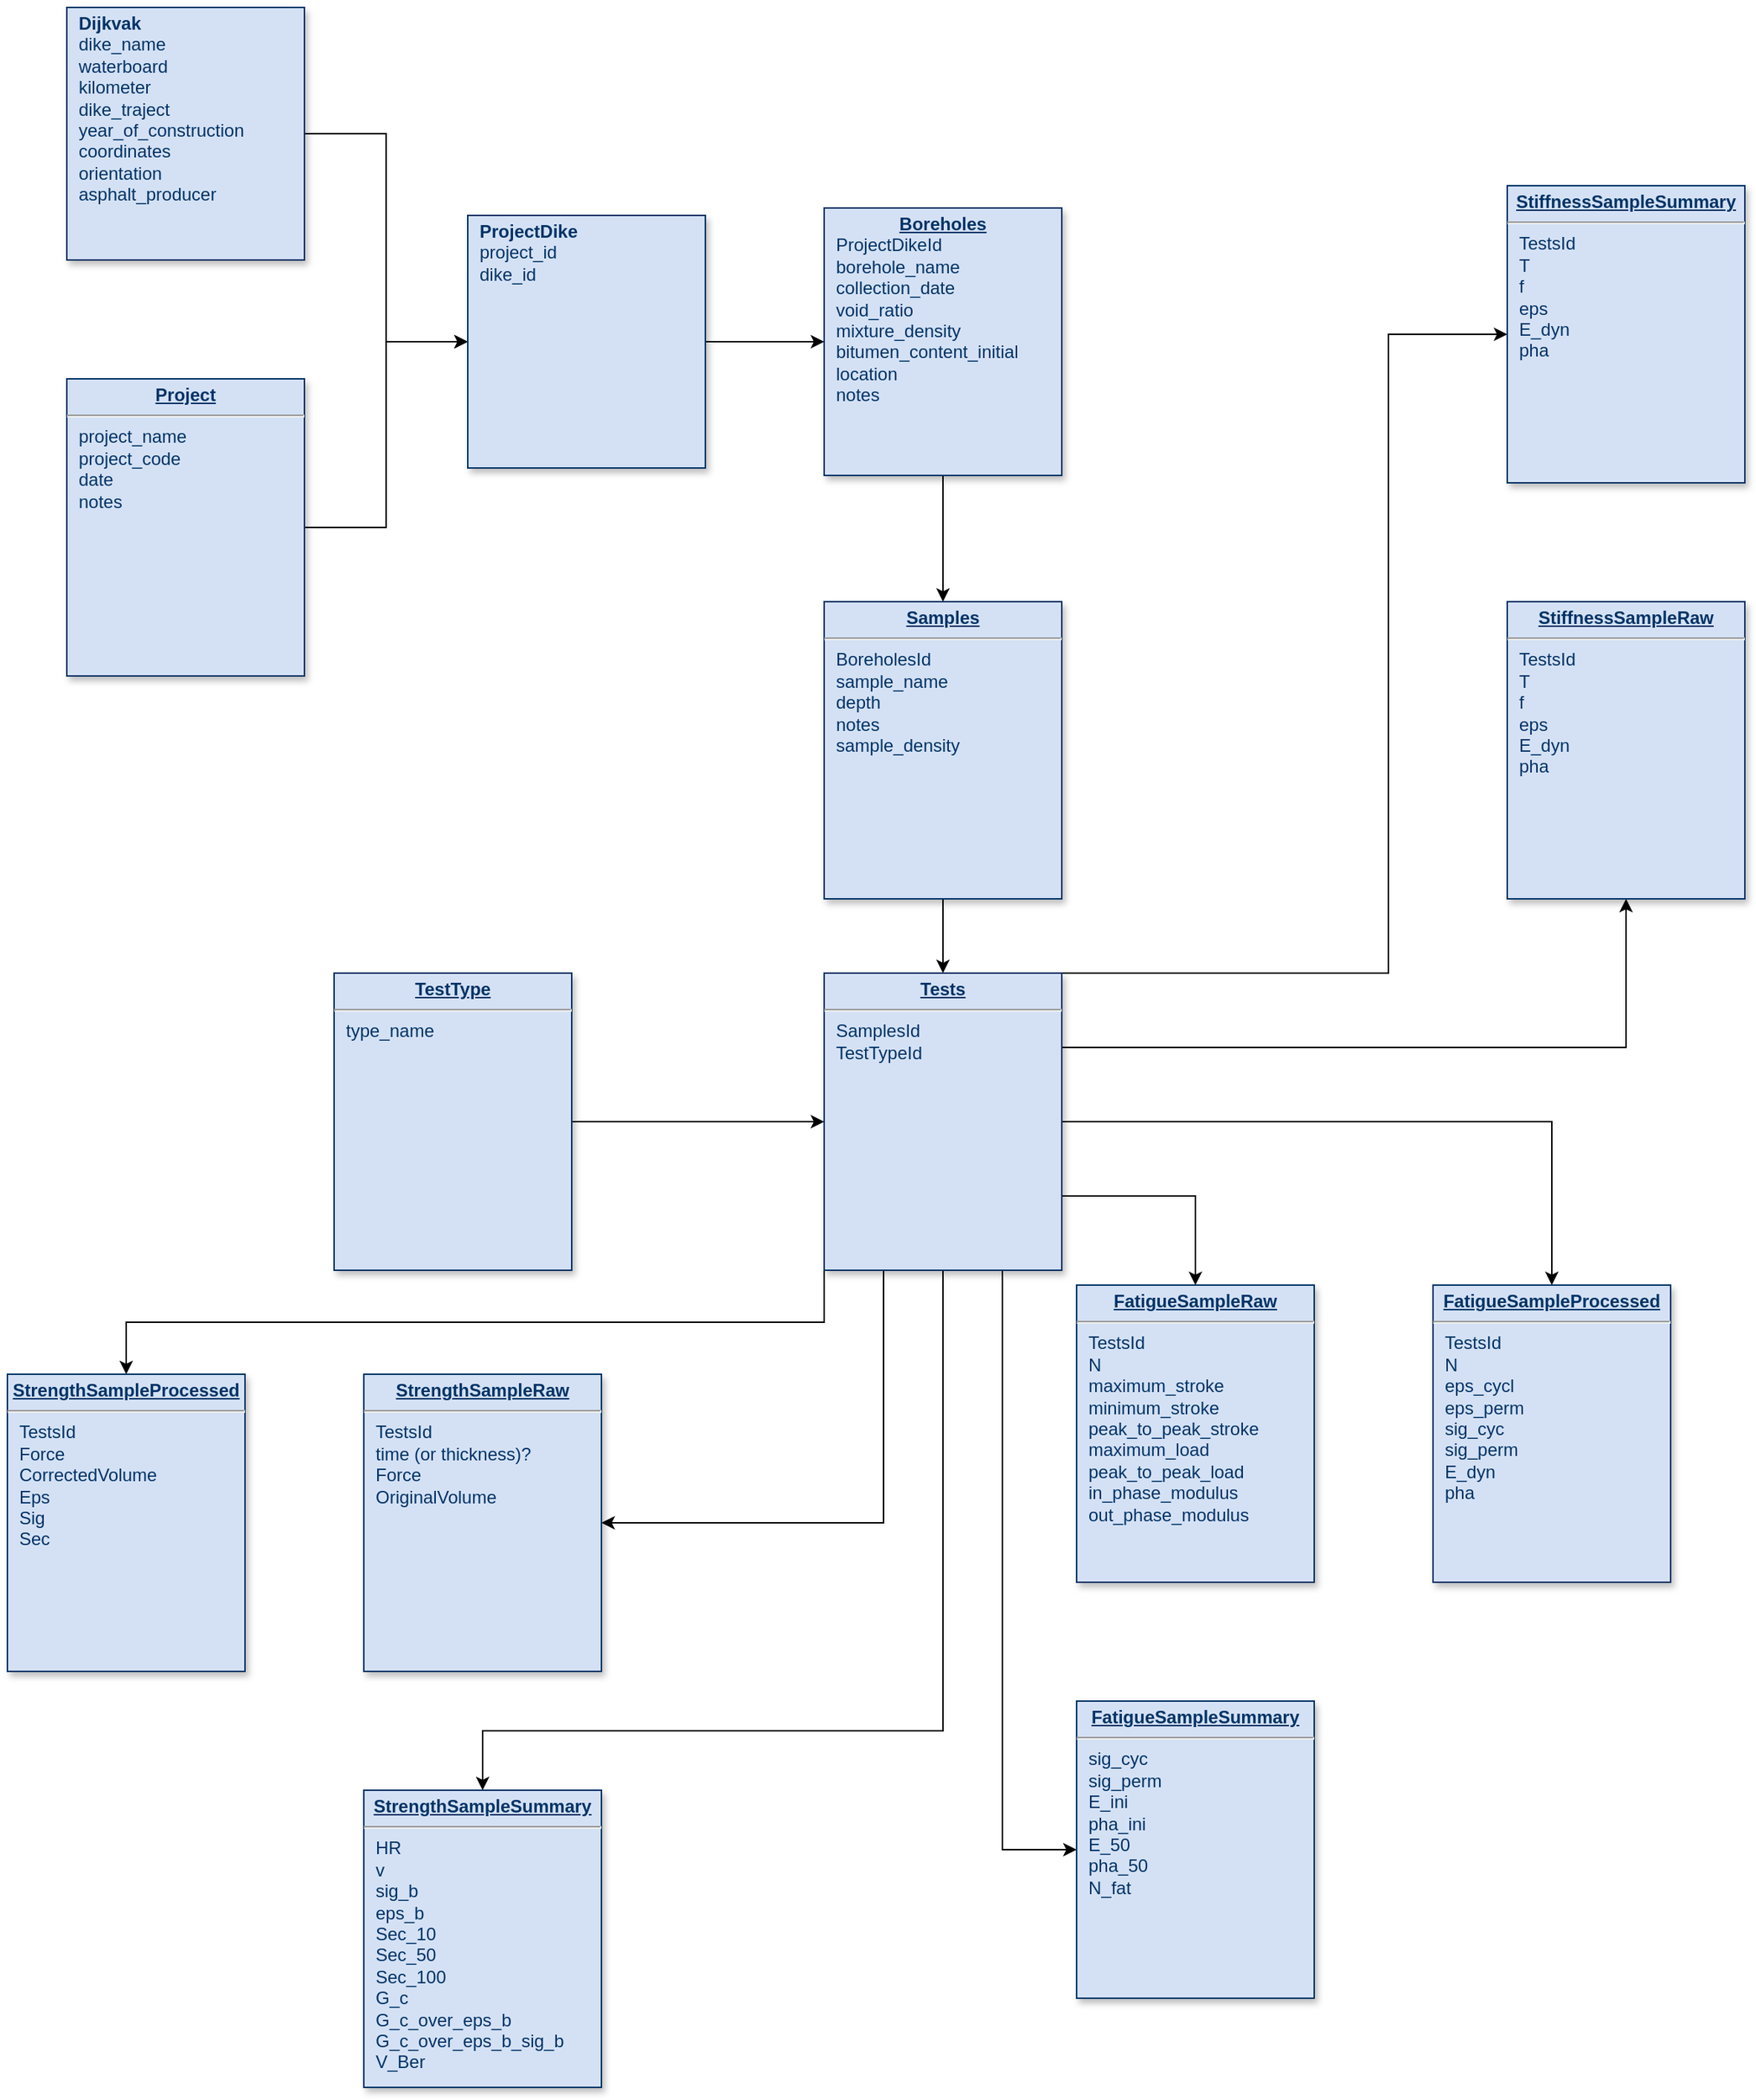 <mxfile version="28.0.4">
  <diagram name="Page-1" id="efa7a0a1-bf9b-a30e-e6df-94a7791c09e9">
    <mxGraphModel dx="1021" dy="646" grid="1" gridSize="10" guides="1" tooltips="1" connect="1" arrows="1" fold="1" page="1" pageScale="1" pageWidth="826" pageHeight="1169" background="none" math="0" shadow="0">
      <root>
        <mxCell id="0" />
        <mxCell id="1" parent="0" />
        <mxCell id="B-Nv5do9_sPh1su200eB-57" style="edgeStyle=orthogonalEdgeStyle;rounded=0;orthogonalLoop=1;jettySize=auto;html=1;" edge="1" parent="1" source="22">
          <mxGeometry relative="1" as="geometry">
            <mxPoint x="790" y="460" as="targetPoint" />
          </mxGeometry>
        </mxCell>
        <mxCell id="22" value="&lt;p style=&quot;margin: 0px; margin-top: 4px; text-align: center; text-decoration: underline;&quot;&gt;&lt;strong&gt;Boreholes&lt;/strong&gt;&lt;/p&gt;&lt;p style=&quot;margin: 0px; margin-left: 8px;&quot;&gt;&lt;span style=&quot;background-color: transparent; color: light-dark(rgb(0, 51, 102), rgb(161, 205, 249));&quot;&gt;ProjectDikeId&lt;/span&gt;&lt;/p&gt;&lt;p style=&quot;margin: 0px; margin-left: 8px;&quot;&gt;&lt;span style=&quot;background-color: transparent; color: light-dark(rgb(0, 51, 102), rgb(161, 205, 249));&quot;&gt;borehole_name&lt;/span&gt;&lt;/p&gt;&lt;p style=&quot;margin: 0px; margin-left: 8px;&quot;&gt;&lt;span style=&quot;background-color: transparent; color: light-dark(rgb(0, 51, 102), rgb(161, 205, 249));&quot;&gt;collection_date&lt;/span&gt;&lt;/p&gt;&lt;p style=&quot;margin: 0px; margin-left: 8px;&quot;&gt;&lt;span style=&quot;background-color: transparent; color: light-dark(rgb(0, 51, 102), rgb(161, 205, 249));&quot;&gt;void_ratio&lt;/span&gt;&lt;/p&gt;&lt;p style=&quot;margin: 0px; margin-left: 8px;&quot;&gt;mixture_density&lt;/p&gt;&lt;p style=&quot;margin: 0px; margin-left: 8px;&quot;&gt;bitumen_content_initial&lt;/p&gt;&lt;p style=&quot;margin: 0px; margin-left: 8px;&quot;&gt;&lt;span style=&quot;background-color: transparent; color: light-dark(rgb(0, 51, 102), rgb(161, 205, 249));&quot;&gt;location&lt;/span&gt;&lt;/p&gt;&lt;p style=&quot;margin: 0px; margin-left: 8px;&quot;&gt;&lt;span style=&quot;background-color: transparent; color: light-dark(rgb(0, 51, 102), rgb(161, 205, 249));&quot;&gt;notes&lt;/span&gt;&lt;/p&gt;&lt;p style=&quot;margin: 0px; margin-left: 8px;&quot;&gt;&lt;br&gt;&lt;/p&gt;&lt;p style=&quot;margin: 0px; margin-left: 8px;&quot;&gt;&lt;br&gt;&lt;/p&gt;&lt;p style=&quot;margin: 0px; margin-left: 8px;&quot;&gt;&lt;br&gt;&lt;/p&gt;&lt;p style=&quot;margin: 0px; margin-left: 8px;&quot;&gt;&lt;br&gt;&lt;/p&gt;" style="verticalAlign=top;align=left;overflow=fill;fontSize=12;fontFamily=Helvetica;html=1;strokeColor=#003366;shadow=1;fillColor=#D4E1F5;fontColor=#003366" parent="1" vertex="1">
          <mxGeometry x="710" y="195" width="160" height="180" as="geometry" />
        </mxCell>
        <mxCell id="B-Nv5do9_sPh1su200eB-54" value="" style="edgeStyle=orthogonalEdgeStyle;rounded=0;orthogonalLoop=1;jettySize=auto;html=1;" edge="1" parent="1" source="23" target="B-Nv5do9_sPh1su200eB-53">
          <mxGeometry relative="1" as="geometry" />
        </mxCell>
        <mxCell id="23" value="&lt;p style=&quot;margin: 0px; margin-top: 4px; text-align: center; text-decoration: underline;&quot;&gt;&lt;/p&gt;&lt;p style=&quot;margin: 0px; margin-left: 8px;&quot;&gt;&lt;b&gt;Dijkvak&lt;/b&gt;&lt;/p&gt;&lt;p style=&quot;margin: 0px; margin-left: 8px;&quot;&gt;dike_name&lt;/p&gt;&lt;p style=&quot;margin: 0px; margin-left: 8px;&quot;&gt;waterboard&lt;/p&gt;&lt;p style=&quot;margin: 0px; margin-left: 8px;&quot;&gt;kilometer&lt;/p&gt;&lt;p style=&quot;margin: 0px; margin-left: 8px;&quot;&gt;dike_traject&lt;/p&gt;&lt;p style=&quot;margin: 0px; margin-left: 8px;&quot;&gt;&lt;span style=&quot;background-color: transparent; color: light-dark(rgb(0, 51, 102), rgb(161, 205, 249));&quot;&gt;year_of_construction&lt;/span&gt;&lt;/p&gt;&lt;p style=&quot;margin: 0px; margin-left: 8px;&quot;&gt;&lt;span style=&quot;background-color: transparent; color: light-dark(rgb(0, 51, 102), rgb(161, 205, 249));&quot;&gt;coordinates&lt;/span&gt;&lt;/p&gt;&lt;p style=&quot;margin: 0px; margin-left: 8px;&quot;&gt;&lt;span style=&quot;background-color: transparent; color: light-dark(rgb(0, 51, 102), rgb(161, 205, 249));&quot;&gt;orientation&lt;/span&gt;&lt;/p&gt;&lt;p style=&quot;margin: 0px; margin-left: 8px;&quot;&gt;&lt;span style=&quot;background-color: transparent; color: light-dark(rgb(0, 51, 102), rgb(161, 205, 249));&quot;&gt;asphalt_producer&lt;/span&gt;&lt;/p&gt;" style="verticalAlign=top;align=left;overflow=fill;fontSize=12;fontFamily=Helvetica;html=1;strokeColor=#003366;shadow=1;fillColor=#D4E1F5;fontColor=#003366" parent="1" vertex="1">
          <mxGeometry x="200.0" y="60" width="160" height="170" as="geometry" />
        </mxCell>
        <mxCell id="B-Nv5do9_sPh1su200eB-56" style="edgeStyle=orthogonalEdgeStyle;rounded=0;orthogonalLoop=1;jettySize=auto;html=1;" edge="1" parent="1" source="29" target="B-Nv5do9_sPh1su200eB-53">
          <mxGeometry relative="1" as="geometry" />
        </mxCell>
        <mxCell id="29" value="&lt;p style=&quot;margin: 0px; margin-top: 4px; text-align: center; text-decoration: underline;&quot;&gt;&lt;strong&gt;Project&lt;/strong&gt;&lt;/p&gt;&lt;hr&gt;&lt;p style=&quot;margin: 0px; margin-left: 8px;&quot;&gt;project_name&lt;/p&gt;&lt;p style=&quot;margin: 0px; margin-left: 8px;&quot;&gt;project_code&lt;/p&gt;&lt;p style=&quot;margin: 0px; margin-left: 8px;&quot;&gt;date&lt;/p&gt;&lt;p style=&quot;margin: 0px; margin-left: 8px;&quot;&gt;notes&lt;/p&gt;&lt;p style=&quot;margin: 0px; margin-left: 8px;&quot;&gt;&lt;br&gt;&lt;/p&gt;&lt;p style=&quot;margin: 0px; margin-left: 8px;&quot;&gt;&lt;br&gt;&lt;/p&gt;" style="verticalAlign=top;align=left;overflow=fill;fontSize=12;fontFamily=Helvetica;html=1;strokeColor=#003366;shadow=1;fillColor=#D4E1F5;fontColor=#003366" parent="1" vertex="1">
          <mxGeometry x="200.0" y="310.0" width="160" height="200" as="geometry" />
        </mxCell>
        <mxCell id="B-Nv5do9_sPh1su200eB-55" style="edgeStyle=orthogonalEdgeStyle;rounded=0;orthogonalLoop=1;jettySize=auto;html=1;" edge="1" parent="1" source="B-Nv5do9_sPh1su200eB-53" target="22">
          <mxGeometry relative="1" as="geometry" />
        </mxCell>
        <mxCell id="B-Nv5do9_sPh1su200eB-53" value="&lt;p style=&quot;margin: 0px; margin-top: 4px; text-align: center; text-decoration: underline;&quot;&gt;&lt;/p&gt;&lt;p style=&quot;margin: 0px; margin-left: 8px;&quot;&gt;&lt;span style=&quot;background-color: transparent; color: light-dark(rgb(0, 51, 102), rgb(161, 205, 249));&quot;&gt;&lt;b&gt;ProjectDike&lt;/b&gt;&lt;/span&gt;&lt;/p&gt;&lt;p style=&quot;margin: 0px; margin-left: 8px;&quot;&gt;&lt;span style=&quot;background-color: transparent; color: light-dark(rgb(0, 51, 102), rgb(161, 205, 249));&quot;&gt;project_id&lt;/span&gt;&lt;/p&gt;&lt;p style=&quot;margin: 0px; margin-left: 8px;&quot;&gt;&lt;span style=&quot;background-color: transparent; color: light-dark(rgb(0, 51, 102), rgb(161, 205, 249));&quot;&gt;dike_id&lt;/span&gt;&lt;/p&gt;" style="verticalAlign=top;align=left;overflow=fill;fontSize=12;fontFamily=Helvetica;html=1;strokeColor=#003366;shadow=1;fillColor=#D4E1F5;fontColor=#003366" vertex="1" parent="1">
          <mxGeometry x="470.0" y="200" width="160" height="170" as="geometry" />
        </mxCell>
        <mxCell id="B-Nv5do9_sPh1su200eB-82" value="" style="edgeStyle=orthogonalEdgeStyle;rounded=0;orthogonalLoop=1;jettySize=auto;html=1;" edge="1" parent="1" source="B-Nv5do9_sPh1su200eB-58" target="B-Nv5do9_sPh1su200eB-81">
          <mxGeometry relative="1" as="geometry" />
        </mxCell>
        <mxCell id="B-Nv5do9_sPh1su200eB-58" value="&lt;p style=&quot;margin: 0px; margin-top: 4px; text-align: center; text-decoration: underline;&quot;&gt;&lt;strong&gt;Samples&lt;/strong&gt;&lt;/p&gt;&lt;hr&gt;&lt;p style=&quot;margin: 0px; margin-left: 8px;&quot;&gt;BoreholesId&lt;/p&gt;&lt;p style=&quot;margin: 0px; margin-left: 8px;&quot;&gt;sample_name&lt;/p&gt;&lt;p style=&quot;margin: 0px; margin-left: 8px;&quot;&gt;depth&lt;/p&gt;&lt;p style=&quot;margin: 0px; margin-left: 8px;&quot;&gt;notes&lt;/p&gt;&lt;p style=&quot;margin: 0px; margin-left: 8px;&quot;&gt;sample_density&lt;/p&gt;&lt;p style=&quot;margin: 0px; margin-left: 8px;&quot;&gt;&lt;br&gt;&lt;/p&gt;&lt;p style=&quot;margin: 0px; margin-left: 8px;&quot;&gt;&lt;br&gt;&lt;/p&gt;" style="verticalAlign=top;align=left;overflow=fill;fontSize=12;fontFamily=Helvetica;html=1;strokeColor=#003366;shadow=1;fillColor=#D4E1F5;fontColor=#003366" vertex="1" parent="1">
          <mxGeometry x="710" y="460" width="160" height="200" as="geometry" />
        </mxCell>
        <mxCell id="B-Nv5do9_sPh1su200eB-62" value="" style="edgeStyle=orthogonalEdgeStyle;rounded=0;orthogonalLoop=1;jettySize=auto;html=1;exitX=0;exitY=1;exitDx=0;exitDy=0;" edge="1" parent="1" source="B-Nv5do9_sPh1su200eB-81" target="B-Nv5do9_sPh1su200eB-61">
          <mxGeometry relative="1" as="geometry" />
        </mxCell>
        <mxCell id="B-Nv5do9_sPh1su200eB-64" value="" style="edgeStyle=orthogonalEdgeStyle;rounded=0;orthogonalLoop=1;jettySize=auto;html=1;exitX=0.5;exitY=1;exitDx=0;exitDy=0;" edge="1" parent="1" source="B-Nv5do9_sPh1su200eB-81">
          <mxGeometry relative="1" as="geometry">
            <mxPoint x="480" y="1260" as="targetPoint" />
            <Array as="points">
              <mxPoint x="790" y="1220" />
              <mxPoint x="480" y="1220" />
            </Array>
          </mxGeometry>
        </mxCell>
        <mxCell id="B-Nv5do9_sPh1su200eB-59" value="&lt;p style=&quot;margin: 0px; margin-top: 4px; text-align: center; text-decoration: underline;&quot;&gt;&lt;strong&gt;StrengthSampleRaw&lt;/strong&gt;&lt;/p&gt;&lt;hr&gt;&lt;p style=&quot;margin: 0px; margin-left: 8px;&quot;&gt;TestsId&lt;/p&gt;&lt;p style=&quot;margin: 0px; margin-left: 8px;&quot;&gt;time (or thickness)?&lt;/p&gt;&lt;p style=&quot;margin: 0px; margin-left: 8px;&quot;&gt;Force&lt;/p&gt;&lt;p style=&quot;margin: 0px; margin-left: 8px;&quot;&gt;OriginalVolume&lt;/p&gt;&lt;p style=&quot;margin: 0px; margin-left: 8px;&quot;&gt;&lt;br&gt;&lt;/p&gt;&lt;p style=&quot;margin: 0px; margin-left: 8px;&quot;&gt;&lt;br&gt;&lt;/p&gt;&lt;p style=&quot;margin: 0px; margin-left: 8px;&quot;&gt;&lt;br&gt;&lt;/p&gt;" style="verticalAlign=top;align=left;overflow=fill;fontSize=12;fontFamily=Helvetica;html=1;strokeColor=#003366;shadow=1;fillColor=#D4E1F5;fontColor=#003366" vertex="1" parent="1">
          <mxGeometry x="400" y="980" width="160" height="200" as="geometry" />
        </mxCell>
        <mxCell id="B-Nv5do9_sPh1su200eB-61" value="&lt;p style=&quot;margin: 0px; margin-top: 4px; text-align: center; text-decoration: underline;&quot;&gt;&lt;strong&gt;StrengthSampleProcessed&lt;/strong&gt;&lt;/p&gt;&lt;hr&gt;&lt;p style=&quot;margin: 0px; margin-left: 8px;&quot;&gt;TestsId&lt;/p&gt;&lt;p style=&quot;margin: 0px; margin-left: 8px;&quot;&gt;Force&lt;/p&gt;&lt;p style=&quot;margin: 0px; margin-left: 8px;&quot;&gt;CorrectedVolume&lt;/p&gt;&lt;p style=&quot;margin: 0px; margin-left: 8px;&quot;&gt;Eps&lt;/p&gt;&lt;p style=&quot;margin: 0px; margin-left: 8px;&quot;&gt;Sig&lt;/p&gt;&lt;p style=&quot;margin: 0px; margin-left: 8px;&quot;&gt;Sec&lt;/p&gt;&lt;p style=&quot;margin: 0px; margin-left: 8px;&quot;&gt;&lt;br&gt;&lt;/p&gt;&lt;p style=&quot;margin: 0px; margin-left: 8px;&quot;&gt;&lt;br&gt;&lt;/p&gt;" style="verticalAlign=top;align=left;overflow=fill;fontSize=12;fontFamily=Helvetica;html=1;strokeColor=#003366;shadow=1;fillColor=#D4E1F5;fontColor=#003366" vertex="1" parent="1">
          <mxGeometry x="160" y="980" width="160" height="200" as="geometry" />
        </mxCell>
        <mxCell id="B-Nv5do9_sPh1su200eB-68" value="" style="edgeStyle=orthogonalEdgeStyle;rounded=0;orthogonalLoop=1;jettySize=auto;html=1;exitX=1;exitY=0.5;exitDx=0;exitDy=0;" edge="1" parent="1" source="B-Nv5do9_sPh1su200eB-81" target="B-Nv5do9_sPh1su200eB-67">
          <mxGeometry relative="1" as="geometry" />
        </mxCell>
        <mxCell id="B-Nv5do9_sPh1su200eB-70" value="" style="edgeStyle=orthogonalEdgeStyle;rounded=0;orthogonalLoop=1;jettySize=auto;html=1;exitX=0.75;exitY=1;exitDx=0;exitDy=0;" edge="1" parent="1" source="B-Nv5do9_sPh1su200eB-81" target="B-Nv5do9_sPh1su200eB-69">
          <mxGeometry relative="1" as="geometry">
            <Array as="points">
              <mxPoint x="830" y="1300" />
            </Array>
          </mxGeometry>
        </mxCell>
        <mxCell id="B-Nv5do9_sPh1su200eB-65" value="&lt;p style=&quot;margin: 0px; margin-top: 4px; text-align: center; text-decoration: underline;&quot;&gt;&lt;strong&gt;FatigueSampleRaw&lt;/strong&gt;&lt;/p&gt;&lt;hr&gt;&lt;p style=&quot;margin: 0px; margin-left: 8px;&quot;&gt;TestsId&lt;/p&gt;&lt;p style=&quot;margin: 0px; margin-left: 8px;&quot;&gt;N&lt;/p&gt;&lt;p style=&quot;margin: 0px; margin-left: 8px;&quot;&gt;maximum_stroke&lt;/p&gt;&lt;p style=&quot;margin: 0px; margin-left: 8px;&quot;&gt;minimum_stroke&lt;/p&gt;&lt;p style=&quot;margin: 0px; margin-left: 8px;&quot;&gt;peak_to_peak_stroke&lt;/p&gt;&lt;p style=&quot;margin: 0px; margin-left: 8px;&quot;&gt;maximum_load&lt;/p&gt;&lt;p style=&quot;margin: 0px; margin-left: 8px;&quot;&gt;peak_to_peak_load&lt;/p&gt;&lt;p style=&quot;margin: 0px; margin-left: 8px;&quot;&gt;in_phase_modulus&lt;/p&gt;&lt;p style=&quot;margin: 0px; margin-left: 8px;&quot;&gt;out_phase_modulus&lt;/p&gt;&lt;p style=&quot;margin: 0px; margin-left: 8px;&quot;&gt;&lt;br&gt;&lt;/p&gt;" style="verticalAlign=top;align=left;overflow=fill;fontSize=12;fontFamily=Helvetica;html=1;strokeColor=#003366;shadow=1;fillColor=#D4E1F5;fontColor=#003366" vertex="1" parent="1">
          <mxGeometry x="880" y="920" width="160" height="200" as="geometry" />
        </mxCell>
        <mxCell id="B-Nv5do9_sPh1su200eB-67" value="&lt;p style=&quot;margin: 0px; margin-top: 4px; text-align: center; text-decoration: underline;&quot;&gt;&lt;strong&gt;FatigueSampleProcessed&lt;/strong&gt;&lt;/p&gt;&lt;hr&gt;&lt;p style=&quot;margin: 0px; margin-left: 8px;&quot;&gt;TestsId&lt;/p&gt;&lt;p style=&quot;margin: 0px; margin-left: 8px;&quot;&gt;N&lt;/p&gt;&lt;p style=&quot;margin: 0px; margin-left: 8px;&quot;&gt;eps_cycl&lt;/p&gt;&lt;p style=&quot;margin: 0px; margin-left: 8px;&quot;&gt;eps_perm&lt;/p&gt;&lt;p style=&quot;margin: 0px; margin-left: 8px;&quot;&gt;sig_cyc&lt;/p&gt;&lt;p style=&quot;margin: 0px; margin-left: 8px;&quot;&gt;sig_perm&lt;/p&gt;&lt;p style=&quot;margin: 0px; margin-left: 8px;&quot;&gt;E_dyn&lt;/p&gt;&lt;p style=&quot;margin: 0px; margin-left: 8px;&quot;&gt;pha&lt;/p&gt;&lt;p style=&quot;margin: 0px; margin-left: 8px;&quot;&gt;&lt;br&gt;&lt;/p&gt;" style="verticalAlign=top;align=left;overflow=fill;fontSize=12;fontFamily=Helvetica;html=1;strokeColor=#003366;shadow=1;fillColor=#D4E1F5;fontColor=#003366" vertex="1" parent="1">
          <mxGeometry x="1120" y="920" width="160" height="200" as="geometry" />
        </mxCell>
        <mxCell id="B-Nv5do9_sPh1su200eB-69" value="&lt;p style=&quot;margin: 0px; margin-top: 4px; text-align: center; text-decoration: underline;&quot;&gt;&lt;strong&gt;FatigueSampleSummary&lt;/strong&gt;&lt;/p&gt;&lt;hr&gt;&lt;p style=&quot;margin: 0px; margin-left: 8px;&quot;&gt;sig_cyc&lt;/p&gt;&lt;p style=&quot;margin: 0px; margin-left: 8px;&quot;&gt;sig_perm&lt;/p&gt;&lt;p style=&quot;margin: 0px; margin-left: 8px;&quot;&gt;E_ini&lt;/p&gt;&lt;p style=&quot;margin: 0px; margin-left: 8px;&quot;&gt;pha_ini&lt;/p&gt;&lt;p style=&quot;margin: 0px; margin-left: 8px;&quot;&gt;E_50&lt;/p&gt;&lt;p style=&quot;margin: 0px; margin-left: 8px;&quot;&gt;pha_50&lt;/p&gt;&lt;p style=&quot;margin: 0px; margin-left: 8px;&quot;&gt;N_fat&lt;/p&gt;&lt;p style=&quot;margin: 0px; margin-left: 8px;&quot;&gt;&lt;br&gt;&lt;/p&gt;" style="verticalAlign=top;align=left;overflow=fill;fontSize=12;fontFamily=Helvetica;html=1;strokeColor=#003366;shadow=1;fillColor=#D4E1F5;fontColor=#003366" vertex="1" parent="1">
          <mxGeometry x="880" y="1200" width="160" height="200" as="geometry" />
        </mxCell>
        <mxCell id="B-Nv5do9_sPh1su200eB-75" value="" style="edgeStyle=orthogonalEdgeStyle;rounded=0;orthogonalLoop=1;jettySize=auto;html=1;exitX=1;exitY=0.25;exitDx=0;exitDy=0;" edge="1" parent="1" target="B-Nv5do9_sPh1su200eB-77" source="B-Nv5do9_sPh1su200eB-81">
          <mxGeometry relative="1" as="geometry">
            <mxPoint x="890" y="560" as="sourcePoint" />
          </mxGeometry>
        </mxCell>
        <mxCell id="B-Nv5do9_sPh1su200eB-76" value="" style="edgeStyle=orthogonalEdgeStyle;rounded=0;orthogonalLoop=1;jettySize=auto;html=1;exitX=1;exitY=0;exitDx=0;exitDy=0;" edge="1" parent="1" source="B-Nv5do9_sPh1su200eB-81" target="B-Nv5do9_sPh1su200eB-78">
          <mxGeometry relative="1" as="geometry">
            <Array as="points">
              <mxPoint x="1090" y="710" />
              <mxPoint x="1090" y="280" />
            </Array>
          </mxGeometry>
        </mxCell>
        <mxCell id="B-Nv5do9_sPh1su200eB-77" value="&lt;p style=&quot;margin: 0px; margin-top: 4px; text-align: center; text-decoration: underline;&quot;&gt;&lt;strong&gt;StiffnessSampleRaw&lt;/strong&gt;&lt;/p&gt;&lt;hr&gt;&lt;p style=&quot;margin: 0px; margin-left: 8px;&quot;&gt;TestsId&lt;/p&gt;&lt;p style=&quot;margin: 0px; margin-left: 8px;&quot;&gt;T&lt;/p&gt;&lt;p style=&quot;margin: 0px; margin-left: 8px;&quot;&gt;f&lt;/p&gt;&lt;p style=&quot;margin: 0px; margin-left: 8px;&quot;&gt;eps&lt;/p&gt;&lt;p style=&quot;margin: 0px; margin-left: 8px;&quot;&gt;E_dyn&lt;/p&gt;&lt;p style=&quot;margin: 0px; margin-left: 8px;&quot;&gt;pha&lt;/p&gt;&lt;p style=&quot;margin: 0px; margin-left: 8px;&quot;&gt;&lt;br&gt;&lt;/p&gt;" style="verticalAlign=top;align=left;overflow=fill;fontSize=12;fontFamily=Helvetica;html=1;strokeColor=#003366;shadow=1;fillColor=#D4E1F5;fontColor=#003366" vertex="1" parent="1">
          <mxGeometry x="1170" y="460" width="160" height="200" as="geometry" />
        </mxCell>
        <mxCell id="B-Nv5do9_sPh1su200eB-78" value="&lt;p style=&quot;margin: 0px; margin-top: 4px; text-align: center; text-decoration: underline;&quot;&gt;&lt;strong&gt;StiffnessSampleSummary&lt;/strong&gt;&lt;/p&gt;&lt;hr&gt;&lt;p style=&quot;margin: 0px; margin-left: 8px;&quot;&gt;TestsId&lt;/p&gt;&lt;p style=&quot;margin: 0px; margin-left: 8px;&quot;&gt;T&lt;/p&gt;&lt;p style=&quot;margin: 0px; margin-left: 8px;&quot;&gt;f&lt;/p&gt;&lt;p style=&quot;margin: 0px; margin-left: 8px;&quot;&gt;eps&lt;/p&gt;&lt;p style=&quot;margin: 0px; margin-left: 8px;&quot;&gt;E_dyn&lt;/p&gt;&lt;p style=&quot;margin: 0px; margin-left: 8px;&quot;&gt;pha&lt;/p&gt;&lt;p style=&quot;margin: 0px; margin-left: 8px;&quot;&gt;&lt;br&gt;&lt;/p&gt;" style="verticalAlign=top;align=left;overflow=fill;fontSize=12;fontFamily=Helvetica;html=1;strokeColor=#003366;shadow=1;fillColor=#D4E1F5;fontColor=#003366" vertex="1" parent="1">
          <mxGeometry x="1170" y="180" width="160" height="200" as="geometry" />
        </mxCell>
        <mxCell id="B-Nv5do9_sPh1su200eB-79" value="&lt;p style=&quot;margin: 0px; margin-top: 4px; text-align: center; text-decoration: underline;&quot;&gt;&lt;strong&gt;StrengthSampleSummary&lt;/strong&gt;&lt;/p&gt;&lt;hr&gt;&lt;p style=&quot;margin: 0px; margin-left: 8px;&quot;&gt;HR&lt;/p&gt;&lt;p style=&quot;margin: 0px; margin-left: 8px;&quot;&gt;v&lt;/p&gt;&lt;p style=&quot;margin: 0px; margin-left: 8px;&quot;&gt;sig_b&lt;/p&gt;&lt;p style=&quot;margin: 0px; margin-left: 8px;&quot;&gt;eps_b&lt;/p&gt;&lt;p style=&quot;margin: 0px; margin-left: 8px;&quot;&gt;Sec_10&lt;/p&gt;&lt;p style=&quot;margin: 0px; margin-left: 8px;&quot;&gt;Sec_50&lt;/p&gt;&lt;p style=&quot;margin: 0px; margin-left: 8px;&quot;&gt;Sec_100&lt;/p&gt;&lt;p style=&quot;margin: 0px; margin-left: 8px;&quot;&gt;G_c&lt;/p&gt;&lt;p style=&quot;margin: 0px; margin-left: 8px;&quot;&gt;G_c_over_eps_b&lt;/p&gt;&lt;p style=&quot;margin: 0px; margin-left: 8px;&quot;&gt;G_c_over_eps_b_sig_b&lt;/p&gt;&lt;p style=&quot;margin: 0px; margin-left: 8px;&quot;&gt;V_Ber&lt;/p&gt;&lt;p style=&quot;margin: 0px; margin-left: 8px;&quot;&gt;&lt;br&gt;&lt;/p&gt;&lt;p style=&quot;margin: 0px; margin-left: 8px;&quot;&gt;&lt;br&gt;&lt;/p&gt;&lt;p style=&quot;margin: 0px; margin-left: 8px;&quot;&gt;&lt;br&gt;&lt;/p&gt;" style="verticalAlign=top;align=left;overflow=fill;fontSize=12;fontFamily=Helvetica;html=1;strokeColor=#003366;shadow=1;fillColor=#D4E1F5;fontColor=#003366" vertex="1" parent="1">
          <mxGeometry x="400" y="1260" width="160" height="200" as="geometry" />
        </mxCell>
        <mxCell id="B-Nv5do9_sPh1su200eB-86" style="edgeStyle=orthogonalEdgeStyle;rounded=0;orthogonalLoop=1;jettySize=auto;html=1;entryX=1;entryY=0.5;entryDx=0;entryDy=0;exitX=0.25;exitY=1;exitDx=0;exitDy=0;" edge="1" parent="1" source="B-Nv5do9_sPh1su200eB-81" target="B-Nv5do9_sPh1su200eB-59">
          <mxGeometry relative="1" as="geometry">
            <Array as="points">
              <mxPoint x="750" y="1080" />
            </Array>
          </mxGeometry>
        </mxCell>
        <mxCell id="B-Nv5do9_sPh1su200eB-87" style="edgeStyle=orthogonalEdgeStyle;rounded=0;orthogonalLoop=1;jettySize=auto;html=1;entryX=0.5;entryY=0;entryDx=0;entryDy=0;exitX=1;exitY=0.75;exitDx=0;exitDy=0;" edge="1" parent="1" source="B-Nv5do9_sPh1su200eB-81" target="B-Nv5do9_sPh1su200eB-65">
          <mxGeometry relative="1" as="geometry" />
        </mxCell>
        <mxCell id="B-Nv5do9_sPh1su200eB-81" value="&lt;p style=&quot;margin: 0px; margin-top: 4px; text-align: center; text-decoration: underline;&quot;&gt;&lt;strong&gt;Tests&lt;/strong&gt;&lt;/p&gt;&lt;hr&gt;&lt;p style=&quot;margin: 0px; margin-left: 8px;&quot;&gt;SamplesId&lt;/p&gt;&lt;p style=&quot;margin: 0px; margin-left: 8px;&quot;&gt;TestTypeId&lt;/p&gt;&lt;p style=&quot;margin: 0px; margin-left: 8px;&quot;&gt;&lt;br&gt;&lt;/p&gt;&lt;p style=&quot;margin: 0px; margin-left: 8px;&quot;&gt;&lt;br&gt;&lt;/p&gt;" style="verticalAlign=top;align=left;overflow=fill;fontSize=12;fontFamily=Helvetica;html=1;strokeColor=#003366;shadow=1;fillColor=#D4E1F5;fontColor=#003366" vertex="1" parent="1">
          <mxGeometry x="710" y="710" width="160" height="200" as="geometry" />
        </mxCell>
        <mxCell id="B-Nv5do9_sPh1su200eB-85" style="edgeStyle=orthogonalEdgeStyle;rounded=0;orthogonalLoop=1;jettySize=auto;html=1;" edge="1" parent="1" source="B-Nv5do9_sPh1su200eB-84" target="B-Nv5do9_sPh1su200eB-81">
          <mxGeometry relative="1" as="geometry" />
        </mxCell>
        <mxCell id="B-Nv5do9_sPh1su200eB-84" value="&lt;p style=&quot;margin: 0px; margin-top: 4px; text-align: center; text-decoration: underline;&quot;&gt;&lt;strong&gt;TestType&lt;/strong&gt;&lt;/p&gt;&lt;hr&gt;&lt;p style=&quot;margin: 0px; margin-left: 8px;&quot;&gt;type_name&lt;/p&gt;&lt;p style=&quot;margin: 0px; margin-left: 8px;&quot;&gt;&lt;br&gt;&lt;/p&gt;&lt;p style=&quot;margin: 0px; margin-left: 8px;&quot;&gt;&lt;br&gt;&lt;/p&gt;" style="verticalAlign=top;align=left;overflow=fill;fontSize=12;fontFamily=Helvetica;html=1;strokeColor=#003366;shadow=1;fillColor=#D4E1F5;fontColor=#003366" vertex="1" parent="1">
          <mxGeometry x="380" y="710" width="160" height="200" as="geometry" />
        </mxCell>
      </root>
    </mxGraphModel>
  </diagram>
</mxfile>
